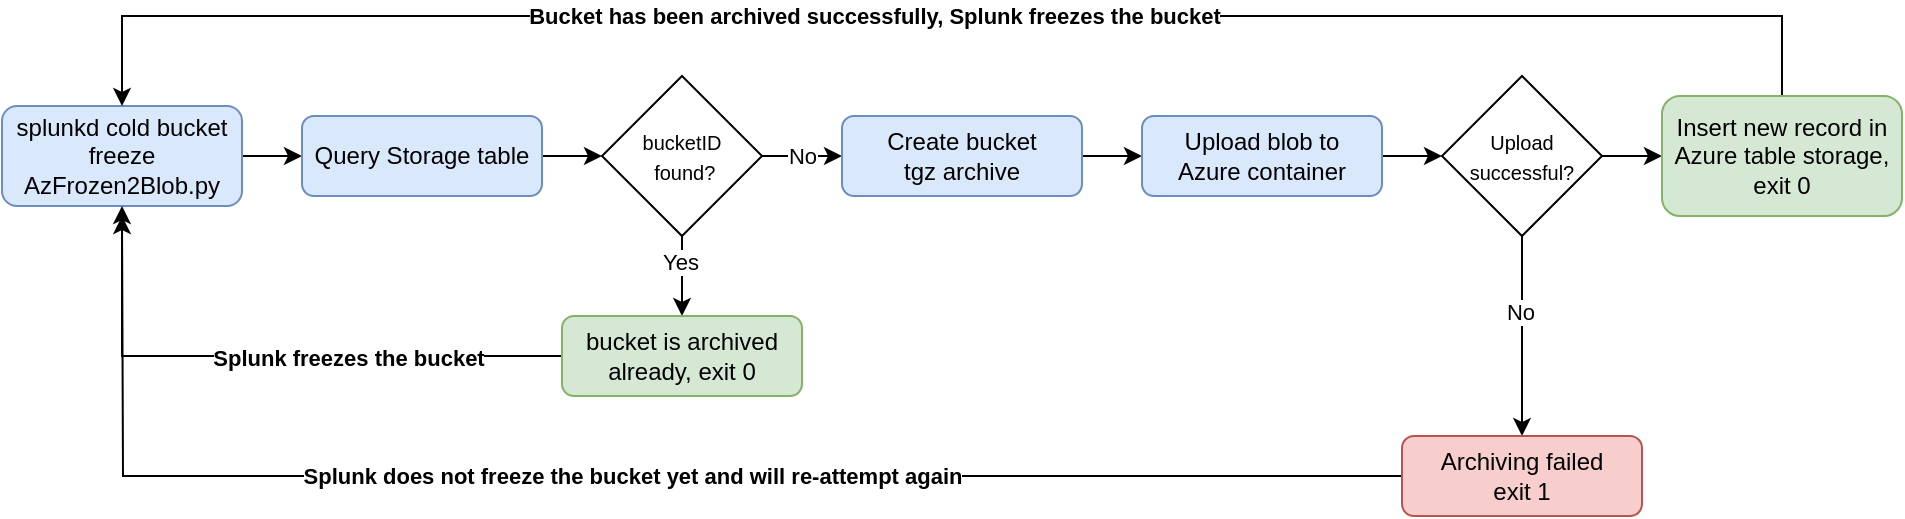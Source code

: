 <mxfile version="13.7.3" type="device"><diagram id="C5RBs43oDa-KdzZeNtuy" name="Page-1"><mxGraphModel dx="1106" dy="900" grid="1" gridSize="10" guides="1" tooltips="1" connect="1" arrows="1" fold="1" page="1" pageScale="1" pageWidth="1169" pageHeight="827" math="0" shadow="0"><root><mxCell id="WIyWlLk6GJQsqaUBKTNV-0"/><mxCell id="WIyWlLk6GJQsqaUBKTNV-1" parent="WIyWlLk6GJQsqaUBKTNV-0"/><mxCell id="RNdE57oX0BTAT7l1p3iV-2" style="edgeStyle=orthogonalEdgeStyle;rounded=0;orthogonalLoop=1;jettySize=auto;html=1;exitX=1;exitY=0.5;exitDx=0;exitDy=0;entryX=0;entryY=0.5;entryDx=0;entryDy=0;" edge="1" parent="WIyWlLk6GJQsqaUBKTNV-1" source="WIyWlLk6GJQsqaUBKTNV-3" target="RNdE57oX0BTAT7l1p3iV-1"><mxGeometry relative="1" as="geometry"/></mxCell><mxCell id="WIyWlLk6GJQsqaUBKTNV-3" value="splunkd cold bucket&lt;br&gt;freeze&lt;br&gt;AzFrozen2Blob.py" style="rounded=1;whiteSpace=wrap;html=1;fontSize=12;glass=0;strokeWidth=1;shadow=0;fillColor=#dae8fc;strokeColor=#6c8ebf;" parent="WIyWlLk6GJQsqaUBKTNV-1" vertex="1"><mxGeometry x="90" y="145" width="120" height="50" as="geometry"/></mxCell><mxCell id="RNdE57oX0BTAT7l1p3iV-4" style="edgeStyle=orthogonalEdgeStyle;rounded=0;orthogonalLoop=1;jettySize=auto;html=1;exitX=0.5;exitY=1;exitDx=0;exitDy=0;" edge="1" parent="WIyWlLk6GJQsqaUBKTNV-1" source="oLMR6k53g1qfLYaWEd41-0" target="oLMR6k53g1qfLYaWEd41-7"><mxGeometry relative="1" as="geometry"/></mxCell><mxCell id="RNdE57oX0BTAT7l1p3iV-5" value="Yes" style="edgeLabel;html=1;align=center;verticalAlign=middle;resizable=0;points=[];" vertex="1" connectable="0" parent="RNdE57oX0BTAT7l1p3iV-4"><mxGeometry x="-0.355" y="-1" relative="1" as="geometry"><mxPoint as="offset"/></mxGeometry></mxCell><mxCell id="RNdE57oX0BTAT7l1p3iV-7" value="No" style="edgeStyle=orthogonalEdgeStyle;rounded=0;orthogonalLoop=1;jettySize=auto;html=1;exitX=1;exitY=0.5;exitDx=0;exitDy=0;" edge="1" parent="WIyWlLk6GJQsqaUBKTNV-1" source="oLMR6k53g1qfLYaWEd41-0"><mxGeometry relative="1" as="geometry"><mxPoint x="510" y="170" as="targetPoint"/><Array as="points"><mxPoint x="500" y="170"/><mxPoint x="500" y="170"/></Array></mxGeometry></mxCell><mxCell id="oLMR6k53g1qfLYaWEd41-0" value="&lt;span style=&quot;font-size: 10px&quot;&gt;bucketID&lt;br&gt;&amp;nbsp;found?&lt;/span&gt;" style="rhombus;whiteSpace=wrap;html=1;" parent="WIyWlLk6GJQsqaUBKTNV-1" vertex="1"><mxGeometry x="390" y="130" width="80" height="80" as="geometry"/></mxCell><mxCell id="oLMR6k53g1qfLYaWEd41-15" style="edgeStyle=orthogonalEdgeStyle;rounded=0;orthogonalLoop=1;jettySize=auto;html=1;exitX=0;exitY=0.5;exitDx=0;exitDy=0;entryX=0.5;entryY=1;entryDx=0;entryDy=0;" parent="WIyWlLk6GJQsqaUBKTNV-1" source="oLMR6k53g1qfLYaWEd41-7" target="WIyWlLk6GJQsqaUBKTNV-3" edge="1"><mxGeometry relative="1" as="geometry"/></mxCell><mxCell id="RNdE57oX0BTAT7l1p3iV-6" value="&lt;b&gt;Splunk freezes the bucket&lt;/b&gt;" style="edgeLabel;html=1;align=center;verticalAlign=middle;resizable=0;points=[];" vertex="1" connectable="0" parent="oLMR6k53g1qfLYaWEd41-15"><mxGeometry x="-0.275" y="1" relative="1" as="geometry"><mxPoint as="offset"/></mxGeometry></mxCell><mxCell id="oLMR6k53g1qfLYaWEd41-7" value="bucket is archived already, exit 0" style="rounded=1;whiteSpace=wrap;html=1;fontSize=12;glass=0;strokeWidth=1;shadow=0;fillColor=#d5e8d4;strokeColor=#82b366;" parent="WIyWlLk6GJQsqaUBKTNV-1" vertex="1"><mxGeometry x="370" y="250" width="120" height="40" as="geometry"/></mxCell><mxCell id="RNdE57oX0BTAT7l1p3iV-9" value="" style="edgeStyle=orthogonalEdgeStyle;rounded=0;orthogonalLoop=1;jettySize=auto;html=1;" edge="1" parent="WIyWlLk6GJQsqaUBKTNV-1" source="oLMR6k53g1qfLYaWEd41-17" target="RNdE57oX0BTAT7l1p3iV-8"><mxGeometry relative="1" as="geometry"/></mxCell><mxCell id="oLMR6k53g1qfLYaWEd41-17" value="Create bucket&lt;br&gt;tgz archive" style="rounded=1;whiteSpace=wrap;html=1;fontSize=12;glass=0;strokeWidth=1;shadow=0;fillColor=#dae8fc;strokeColor=#6c8ebf;" parent="WIyWlLk6GJQsqaUBKTNV-1" vertex="1"><mxGeometry x="510" y="150" width="120" height="40" as="geometry"/></mxCell><mxCell id="RNdE57oX0BTAT7l1p3iV-13" style="edgeStyle=orthogonalEdgeStyle;rounded=0;orthogonalLoop=1;jettySize=auto;html=1;exitX=0.5;exitY=1;exitDx=0;exitDy=0;entryX=0.5;entryY=0;entryDx=0;entryDy=0;" edge="1" parent="WIyWlLk6GJQsqaUBKTNV-1" source="oLMR6k53g1qfLYaWEd41-24" target="RNdE57oX0BTAT7l1p3iV-11"><mxGeometry relative="1" as="geometry"/></mxCell><mxCell id="RNdE57oX0BTAT7l1p3iV-14" value="No" style="edgeLabel;html=1;align=center;verticalAlign=middle;resizable=0;points=[];" vertex="1" connectable="0" parent="RNdE57oX0BTAT7l1p3iV-13"><mxGeometry x="-0.25" y="-1" relative="1" as="geometry"><mxPoint as="offset"/></mxGeometry></mxCell><mxCell id="RNdE57oX0BTAT7l1p3iV-17" style="edgeStyle=orthogonalEdgeStyle;rounded=0;orthogonalLoop=1;jettySize=auto;html=1;exitX=1;exitY=0.5;exitDx=0;exitDy=0;entryX=0;entryY=0.5;entryDx=0;entryDy=0;" edge="1" parent="WIyWlLk6GJQsqaUBKTNV-1" source="oLMR6k53g1qfLYaWEd41-24" target="RNdE57oX0BTAT7l1p3iV-16"><mxGeometry relative="1" as="geometry"/></mxCell><mxCell id="oLMR6k53g1qfLYaWEd41-24" value="&lt;font style=&quot;font-size: 10px&quot;&gt;Upload&lt;br&gt;successful?&lt;br&gt;&lt;/font&gt;" style="rhombus;whiteSpace=wrap;html=1;" parent="WIyWlLk6GJQsqaUBKTNV-1" vertex="1"><mxGeometry x="810" y="130" width="80" height="80" as="geometry"/></mxCell><mxCell id="RNdE57oX0BTAT7l1p3iV-3" style="edgeStyle=orthogonalEdgeStyle;rounded=0;orthogonalLoop=1;jettySize=auto;html=1;exitX=1;exitY=0.5;exitDx=0;exitDy=0;entryX=0;entryY=0.5;entryDx=0;entryDy=0;" edge="1" parent="WIyWlLk6GJQsqaUBKTNV-1" source="RNdE57oX0BTAT7l1p3iV-1" target="oLMR6k53g1qfLYaWEd41-0"><mxGeometry relative="1" as="geometry"/></mxCell><mxCell id="RNdE57oX0BTAT7l1p3iV-1" value="Query Storage table" style="rounded=1;whiteSpace=wrap;html=1;fontSize=12;glass=0;strokeWidth=1;shadow=0;fillColor=#dae8fc;strokeColor=#6c8ebf;" vertex="1" parent="WIyWlLk6GJQsqaUBKTNV-1"><mxGeometry x="240" y="150" width="120" height="40" as="geometry"/></mxCell><mxCell id="RNdE57oX0BTAT7l1p3iV-10" style="edgeStyle=orthogonalEdgeStyle;rounded=0;orthogonalLoop=1;jettySize=auto;html=1;exitX=1;exitY=0.5;exitDx=0;exitDy=0;entryX=0;entryY=0.5;entryDx=0;entryDy=0;" edge="1" parent="WIyWlLk6GJQsqaUBKTNV-1" source="RNdE57oX0BTAT7l1p3iV-8" target="oLMR6k53g1qfLYaWEd41-24"><mxGeometry relative="1" as="geometry"/></mxCell><mxCell id="RNdE57oX0BTAT7l1p3iV-8" value="Upload blob to&lt;br&gt;Azure container" style="rounded=1;whiteSpace=wrap;html=1;fontSize=12;glass=0;strokeWidth=1;shadow=0;fillColor=#dae8fc;strokeColor=#6c8ebf;" vertex="1" parent="WIyWlLk6GJQsqaUBKTNV-1"><mxGeometry x="660" y="150" width="120" height="40" as="geometry"/></mxCell><mxCell id="RNdE57oX0BTAT7l1p3iV-15" value="&lt;b&gt;Splunk does not freeze the bucket yet and will re-attempt again&lt;/b&gt;" style="edgeStyle=orthogonalEdgeStyle;rounded=0;orthogonalLoop=1;jettySize=auto;html=1;exitX=0;exitY=0.5;exitDx=0;exitDy=0;" edge="1" parent="WIyWlLk6GJQsqaUBKTNV-1" source="RNdE57oX0BTAT7l1p3iV-11"><mxGeometry relative="1" as="geometry"><mxPoint x="150" y="200" as="targetPoint"/></mxGeometry></mxCell><mxCell id="RNdE57oX0BTAT7l1p3iV-11" value="Archiving failed&lt;br&gt;exit 1" style="rounded=1;whiteSpace=wrap;html=1;fontSize=12;glass=0;strokeWidth=1;shadow=0;fillColor=#f8cecc;strokeColor=#b85450;" vertex="1" parent="WIyWlLk6GJQsqaUBKTNV-1"><mxGeometry x="790" y="310" width="120" height="40" as="geometry"/></mxCell><mxCell id="RNdE57oX0BTAT7l1p3iV-19" style="edgeStyle=orthogonalEdgeStyle;rounded=0;orthogonalLoop=1;jettySize=auto;html=1;exitX=0.5;exitY=0;exitDx=0;exitDy=0;entryX=0.5;entryY=0;entryDx=0;entryDy=0;" edge="1" parent="WIyWlLk6GJQsqaUBKTNV-1" source="RNdE57oX0BTAT7l1p3iV-16" target="WIyWlLk6GJQsqaUBKTNV-3"><mxGeometry relative="1" as="geometry"><Array as="points"><mxPoint x="980" y="100"/><mxPoint x="150" y="100"/></Array></mxGeometry></mxCell><mxCell id="RNdE57oX0BTAT7l1p3iV-20" value="&lt;b&gt;Bucket has been archived successfully, Splunk freezes the bucket&lt;/b&gt;" style="edgeLabel;html=1;align=center;verticalAlign=middle;resizable=0;points=[];" vertex="1" connectable="0" parent="RNdE57oX0BTAT7l1p3iV-19"><mxGeometry x="0.08" relative="1" as="geometry"><mxPoint as="offset"/></mxGeometry></mxCell><mxCell id="RNdE57oX0BTAT7l1p3iV-16" value="Insert new record in&lt;br&gt;Azure table storage,&lt;br&gt;exit 0" style="rounded=1;whiteSpace=wrap;html=1;fontSize=12;glass=0;strokeWidth=1;shadow=0;fillColor=#d5e8d4;strokeColor=#82b366;" vertex="1" parent="WIyWlLk6GJQsqaUBKTNV-1"><mxGeometry x="920" y="140" width="120" height="60" as="geometry"/></mxCell></root></mxGraphModel></diagram></mxfile>